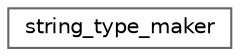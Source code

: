 digraph "Иерархия классов. Графический вид."
{
 // LATEX_PDF_SIZE
  bgcolor="transparent";
  edge [fontname=Helvetica,fontsize=10,labelfontname=Helvetica,labelfontsize=10];
  node [fontname=Helvetica,fontsize=10,shape=box,height=0.2,width=0.4];
  rankdir="LR";
  Node0 [id="Node000000",label="string_type_maker",height=0.2,width=0.4,color="grey40", fillcolor="white", style="filled",URL="$structstring__type__maker.html",tooltip="Рекурсивно конструирует тип string_type из символов строки"];
}
